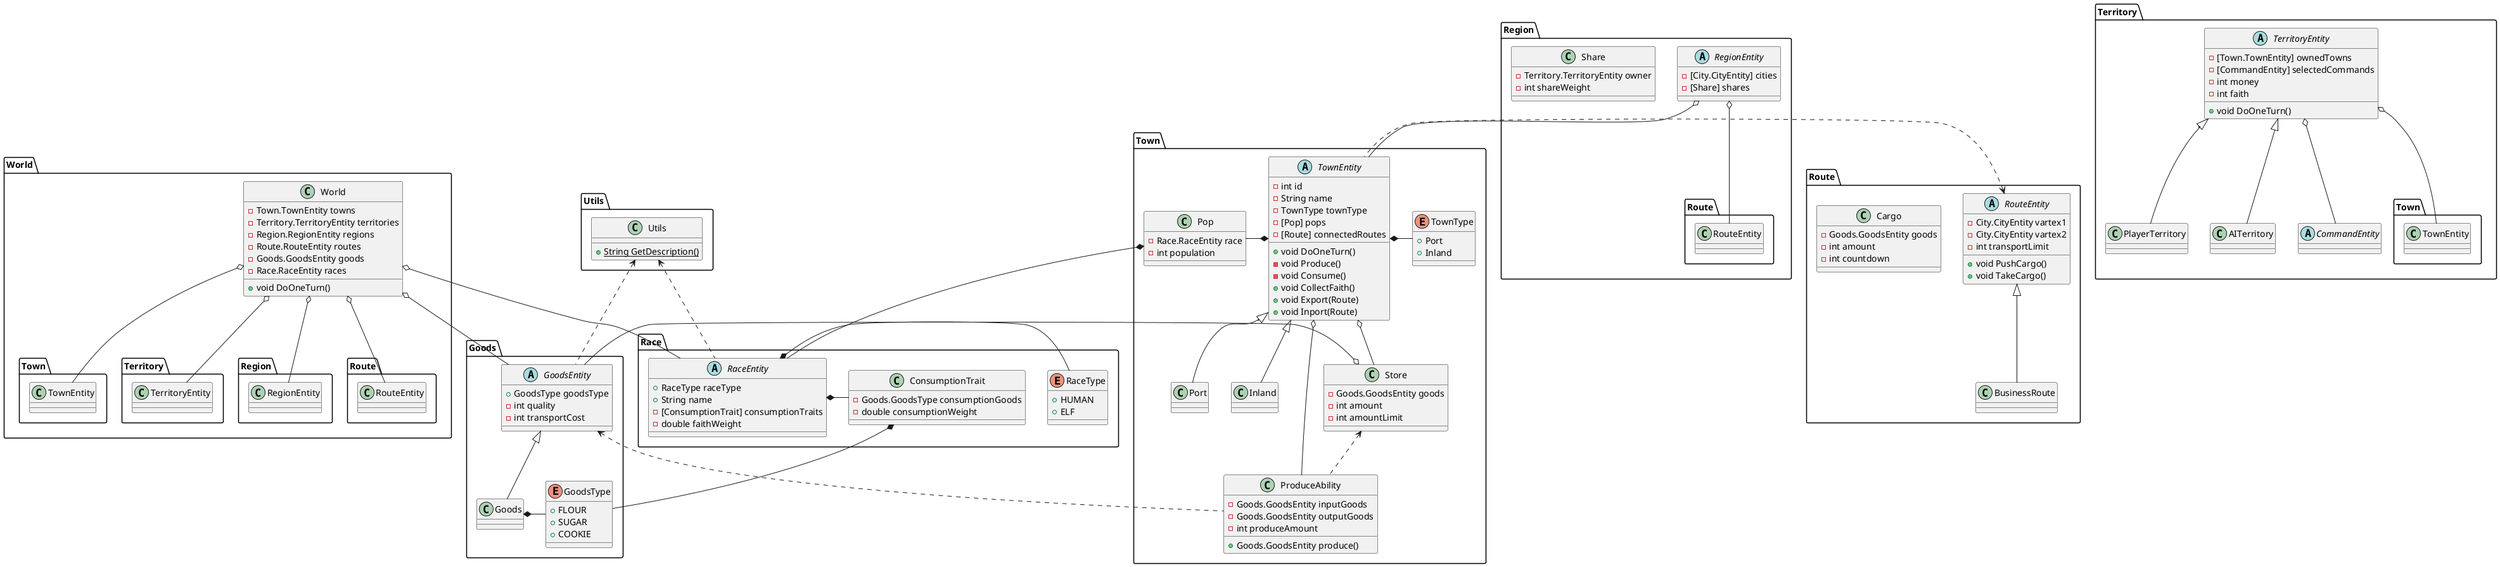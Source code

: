 @startuml name

namespace Utils {
    class Utils {
        + {static}String GetDescription()
    }


}

namespace Goods {
    abstract GoodsEntity {
        + GoodsType goodsType
        - int quality
        - int transportCost
    }

    class Goods {

    }

    enum GoodsType {
        + FLOUR
        + SUGAR
        + COOKIE
    }

    GoodsEntity <|-- Goods
    Goods *- GoodsType

    Utils.Utils <.. GoodsEntity
}

namespace Race {
    enum RaceType {
        + HUMAN
        + ELF
    }

    abstract RaceEntity {
        + RaceType raceType
        + String name
        - [ConsumptionTrait] consumptionTraits
        - double faithWeight
    }

    class ConsumptionTrait {
        - Goods.GoodsType consumptionGoods
        - double consumptionWeight
    }

    RaceEntity *- RaceType
    RaceEntity *- ConsumptionTrait
    ConsumptionTrait *- Goods.GoodsType
    Utils.Utils <.. RaceEntity
}

namespace World {
    class World {
        + void DoOneTurn()
        - Town.TownEntity towns
        - Territory.TerritoryEntity territories
        - Region.RegionEntity regions
        - Route.RouteEntity routes
        - Goods.GoodsEntity goods
        - Race.RaceEntity races
    }

    World o-- Town.TownEntity
    World o-- Territory.TerritoryEntity
    World o-- Region.RegionEntity
    World o-- Route.RouteEntity
    World o-- Goods.GoodsEntity
    World o-- Race.RaceEntity
}

namespace Territory {
    abstract TerritoryEntity {
        - [Town.TownEntity] ownedTowns
        - [CommandEntity] selectedCommands
        - int money 
        - int faith
        + void DoOneTurn()
    }

    class PlayerTerritory {
    }

    class AITerritory {

    }

    abstract CommandEntity {
        
    }

    TerritoryEntity o-- CommandEntity
    TerritoryEntity o-- Town.TownEntity
    TerritoryEntity <|-- PlayerTerritory
    TerritoryEntity <|-- AITerritory
}

namespace Town {
    enum TownType {
        + Port
        + Inland
    }

    abstract TownEntity {
        - int id
        - String name
        - TownType townType
        - [Pop] pops
        - [Route] connectedRoutes
        + void DoOneTurn()
        - void Produce()
        - void Consume()
        + void CollectFaith()
        + void Export(Route)
        + void Inport(Route)
    }

    class Port {
        
    }

    class Inland {
        
    }

    class ProduceAbility {
        - Goods.GoodsEntity inputGoods
        - Goods.GoodsEntity outputGoods
        - int produceAmount
        + Goods.GoodsEntity produce()
    }

    class Store {
        - Goods.GoodsEntity goods
        - int amount
        - int amountLimit
    }

    class Pop {
        - Race.RaceEntity race
        - int population
    }

    TownEntity *- TownType
    TownEntity <|-- Port
    TownEntity <|-- Inland
    TownEntity o-- ProduceAbility
    TownEntity o-- Store
    TownEntity *- Pop

    Store o-- Goods.GoodsEntity
    Store <.. ProduceAbility

    Goods.GoodsEntity <.. ProduceAbility

    Pop *- Race.RaceEntity
}

namespace Region {
    abstract RegionEntity {
        - [City.CityEntity] cities
        - [Share] shares
    }

    class Share {
        - Territory.TerritoryEntity owner
        - int shareWeight
    }

    RegionEntity o-- Town.TownEntity
    RegionEntity o-- Route.RouteEntity
}

namespace Route {
    abstract RouteEntity {
        - City.CityEntity vartex1
        - City.CityEntity vartex2
        - int transportLimit
        + void PushCargo()
        + void TakeCargo()
    }

    class BusinessRoute {

    }

    class Cargo {
        - Goods.GoodsEntity goods
        - int amount
        - int countdown
    }

    RouteEntity <|-- BusinessRoute
    RouteEntity <. Town.TownEntity
}

@enduml